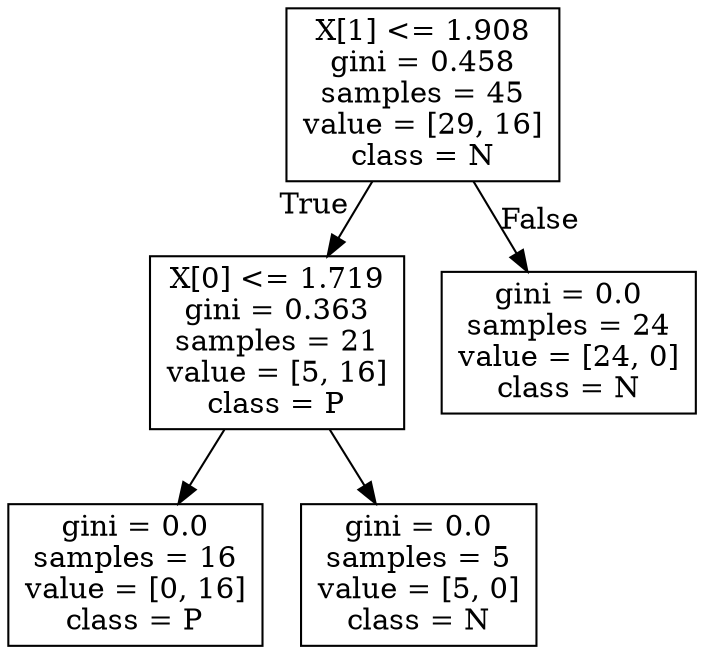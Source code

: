 digraph Tree {
node [shape=box] ;
0 [label="X[1] <= 1.908\ngini = 0.458\nsamples = 45\nvalue = [29, 16]\nclass = N"] ;
1 [label="X[0] <= 1.719\ngini = 0.363\nsamples = 21\nvalue = [5, 16]\nclass = P"] ;
0 -> 1 [labeldistance=2.5, labelangle=45, headlabel="True"] ;
2 [label="gini = 0.0\nsamples = 16\nvalue = [0, 16]\nclass = P"] ;
1 -> 2 ;
3 [label="gini = 0.0\nsamples = 5\nvalue = [5, 0]\nclass = N"] ;
1 -> 3 ;
4 [label="gini = 0.0\nsamples = 24\nvalue = [24, 0]\nclass = N"] ;
0 -> 4 [labeldistance=2.5, labelangle=-45, headlabel="False"] ;
}